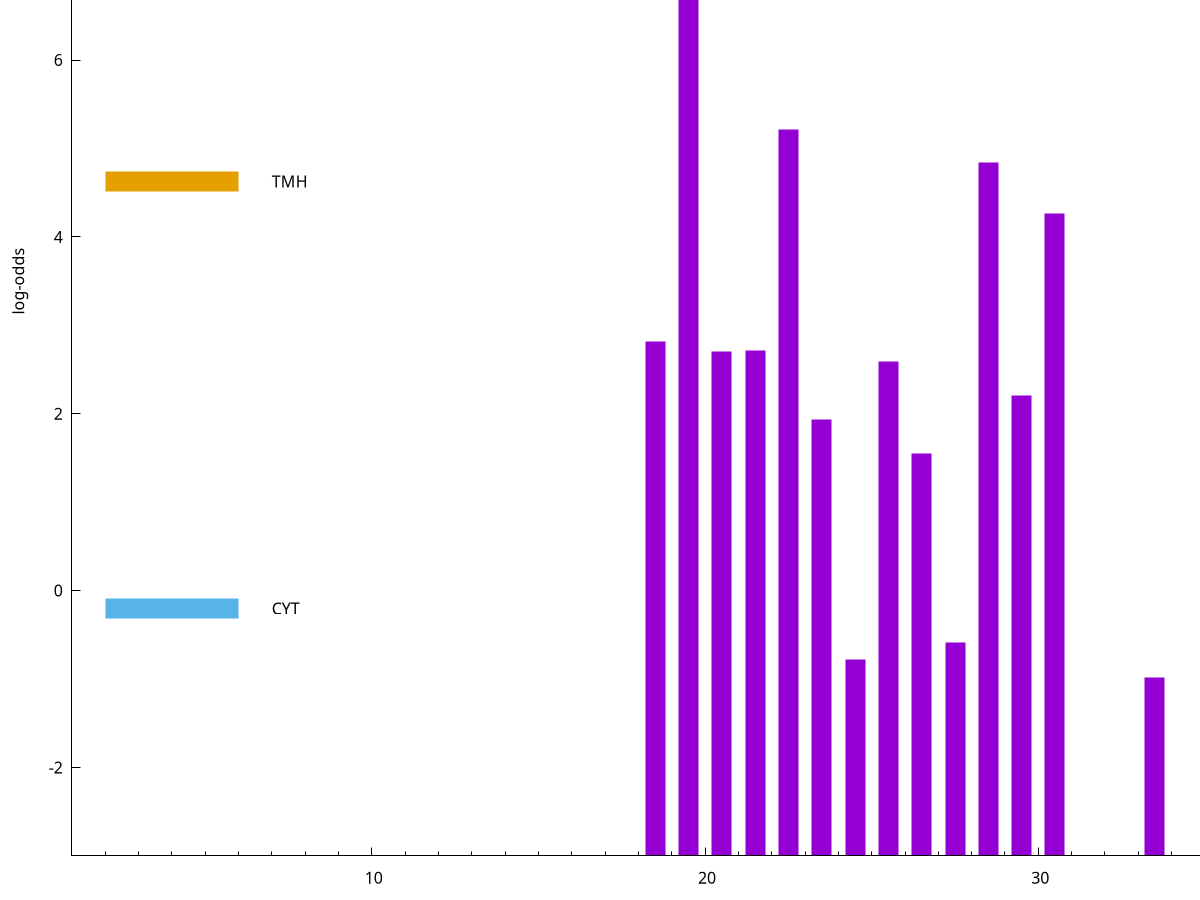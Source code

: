 set title "LipoP predictions for SRR4065641.gff"
set size 2., 1.4
set xrange [1:70] 
set mxtics 10
set yrange [-3:10]
set y2range [0:13]
set ylabel "log-odds"
set term postscript eps color solid "Helvetica" 30
set output "SRR4065641.gff2.eps"
set arrow from 2,7.99028 to 6,7.99028 nohead lt 1 lw 20
set label "SpI" at 7,7.99028
set arrow from 2,4.6251 to 6,4.6251 nohead lt 4 lw 20
set label "TMH" at 7,4.6251
set arrow from 2,-0.200913 to 6,-0.200913 nohead lt 3 lw 20
set label "CYT" at 7,-0.200913
set arrow from 2,7.99028 to 6,7.99028 nohead lt 1 lw 20
set label "SpI" at 7,7.99028
# NOTE: The scores below are the log-odds scores with the threshold
# NOTE: subtracted (a hack to make gnuplot make the histogram all
# NOTE: look nice).
plot "-" axes x1y2 title "" with impulses lt 1 lw 20
19.500000 10.020790
22.500000 8.213140
28.500000 7.842010
30.500000 7.262810
18.500000 5.818350
21.500000 5.710620
20.500000 5.708630
25.500000 5.588500
29.500000 5.206470
23.500000 4.937380
26.500000 4.553740
27.500000 2.417432
24.500000 2.222713
33.500000 2.019787
e
exit
